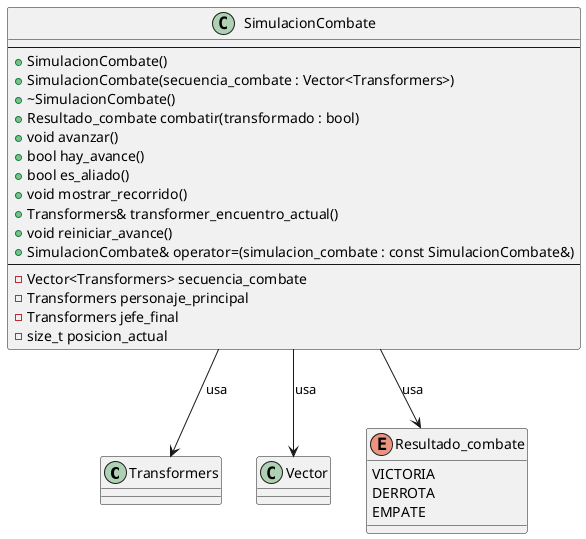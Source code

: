 @startuml
'https://plantuml.com/class-diagram

' Declaración de clases utilizadas
class Transformers
class Vector

' Enumeración
enum Resultado_combate {
    VICTORIA
    DERROTA
    EMPATE
}

class SimulacionCombate {
    ---
    + SimulacionCombate()
    + SimulacionCombate(secuencia_combate : Vector<Transformers>)
    + ~SimulacionCombate()
    + Resultado_combate combatir(transformado : bool)
    + void avanzar()
    + bool hay_avance()
    + bool es_aliado()
    + void mostrar_recorrido()
    + Transformers& transformer_encuentro_actual()
    + void reiniciar_avance()
    + SimulacionCombate& operator=(simulacion_combate : const SimulacionCombate&)
    ---
    - Vector<Transformers> secuencia_combate
    - Transformers personaje_principal
    - Transformers jefe_final
    - size_t posicion_actual
}

' Relaciones
SimulacionCombate --> Resultado_combate : "usa"
SimulacionCombate --> Transformers : "usa"
SimulacionCombate --> Vector : "usa"

@enduml